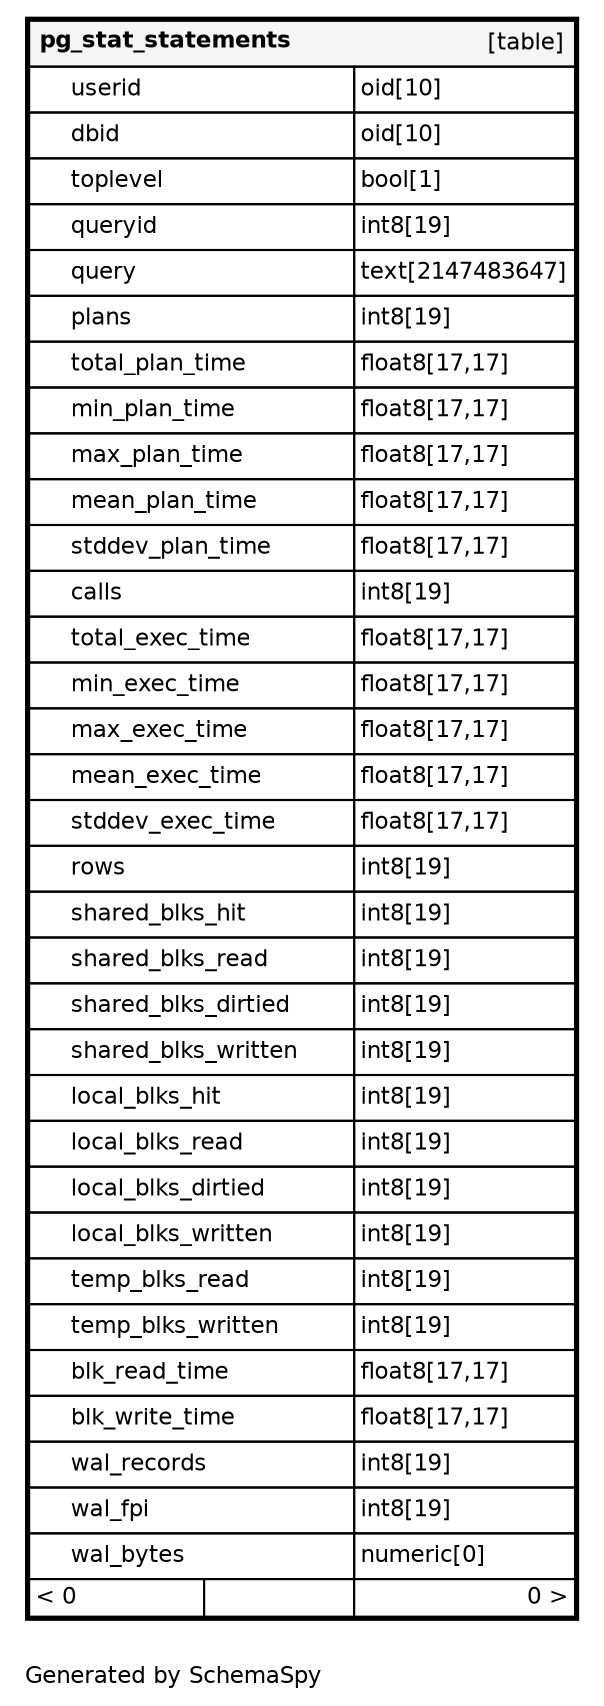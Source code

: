 digraph "oneDegreeRelationshipsDiagram" {
  graph [    rankdir="RL"    bgcolor="#ffffff"    label="\nGenerated by SchemaSpy"    labeljust="l"    nodesep="0.18"    ranksep="0.46"    fontname="Helvetica"    fontsize="11"    ration="compress"  ];  node [    fontname="Helvetica"    fontsize="11"    shape="plaintext"  ];  edge [    arrowsize="0.8"  ];
  "pg_stat_statements" [
   label=<
    <TABLE BORDER="2" CELLBORDER="1" CELLSPACING="0" BGCOLOR="#ffffff">
      <TR><TD COLSPAN="4"  BGCOLOR="#f5f5f5"><TABLE BORDER="0" CELLSPACING="0"><TR><TD ALIGN="LEFT" FIXEDSIZE="TRUE" WIDTH="132" HEIGHT="16"><B>pg_stat_statements</B></TD><TD ALIGN="RIGHT">[table]</TD></TR></TABLE></TD></TR>
      <TR><TD PORT="userid" COLSPAN="2" ALIGN="LEFT"><TABLE BORDER="0" CELLSPACING="0" ALIGN="LEFT"><TR ALIGN="LEFT"><TD ALIGN="LEFT" FIXEDSIZE="TRUE" WIDTH="15" HEIGHT="16"></TD><TD ALIGN="LEFT" FIXEDSIZE="TRUE" WIDTH="135" HEIGHT="16">userid</TD></TR></TABLE></TD><TD PORT="userid.type" ALIGN="LEFT">oid[10]</TD></TR>
      <TR><TD PORT="dbid" COLSPAN="2" ALIGN="LEFT"><TABLE BORDER="0" CELLSPACING="0" ALIGN="LEFT"><TR ALIGN="LEFT"><TD ALIGN="LEFT" FIXEDSIZE="TRUE" WIDTH="15" HEIGHT="16"></TD><TD ALIGN="LEFT" FIXEDSIZE="TRUE" WIDTH="135" HEIGHT="16">dbid</TD></TR></TABLE></TD><TD PORT="dbid.type" ALIGN="LEFT">oid[10]</TD></TR>
      <TR><TD PORT="toplevel" COLSPAN="2" ALIGN="LEFT"><TABLE BORDER="0" CELLSPACING="0" ALIGN="LEFT"><TR ALIGN="LEFT"><TD ALIGN="LEFT" FIXEDSIZE="TRUE" WIDTH="15" HEIGHT="16"></TD><TD ALIGN="LEFT" FIXEDSIZE="TRUE" WIDTH="135" HEIGHT="16">toplevel</TD></TR></TABLE></TD><TD PORT="toplevel.type" ALIGN="LEFT">bool[1]</TD></TR>
      <TR><TD PORT="queryid" COLSPAN="2" ALIGN="LEFT"><TABLE BORDER="0" CELLSPACING="0" ALIGN="LEFT"><TR ALIGN="LEFT"><TD ALIGN="LEFT" FIXEDSIZE="TRUE" WIDTH="15" HEIGHT="16"></TD><TD ALIGN="LEFT" FIXEDSIZE="TRUE" WIDTH="135" HEIGHT="16">queryid</TD></TR></TABLE></TD><TD PORT="queryid.type" ALIGN="LEFT">int8[19]</TD></TR>
      <TR><TD PORT="query" COLSPAN="2" ALIGN="LEFT"><TABLE BORDER="0" CELLSPACING="0" ALIGN="LEFT"><TR ALIGN="LEFT"><TD ALIGN="LEFT" FIXEDSIZE="TRUE" WIDTH="15" HEIGHT="16"></TD><TD ALIGN="LEFT" FIXEDSIZE="TRUE" WIDTH="135" HEIGHT="16">query</TD></TR></TABLE></TD><TD PORT="query.type" ALIGN="LEFT">text[2147483647]</TD></TR>
      <TR><TD PORT="plans" COLSPAN="2" ALIGN="LEFT"><TABLE BORDER="0" CELLSPACING="0" ALIGN="LEFT"><TR ALIGN="LEFT"><TD ALIGN="LEFT" FIXEDSIZE="TRUE" WIDTH="15" HEIGHT="16"></TD><TD ALIGN="LEFT" FIXEDSIZE="TRUE" WIDTH="135" HEIGHT="16">plans</TD></TR></TABLE></TD><TD PORT="plans.type" ALIGN="LEFT">int8[19]</TD></TR>
      <TR><TD PORT="total_plan_time" COLSPAN="2" ALIGN="LEFT"><TABLE BORDER="0" CELLSPACING="0" ALIGN="LEFT"><TR ALIGN="LEFT"><TD ALIGN="LEFT" FIXEDSIZE="TRUE" WIDTH="15" HEIGHT="16"></TD><TD ALIGN="LEFT" FIXEDSIZE="TRUE" WIDTH="135" HEIGHT="16">total_plan_time</TD></TR></TABLE></TD><TD PORT="total_plan_time.type" ALIGN="LEFT">float8[17,17]</TD></TR>
      <TR><TD PORT="min_plan_time" COLSPAN="2" ALIGN="LEFT"><TABLE BORDER="0" CELLSPACING="0" ALIGN="LEFT"><TR ALIGN="LEFT"><TD ALIGN="LEFT" FIXEDSIZE="TRUE" WIDTH="15" HEIGHT="16"></TD><TD ALIGN="LEFT" FIXEDSIZE="TRUE" WIDTH="135" HEIGHT="16">min_plan_time</TD></TR></TABLE></TD><TD PORT="min_plan_time.type" ALIGN="LEFT">float8[17,17]</TD></TR>
      <TR><TD PORT="max_plan_time" COLSPAN="2" ALIGN="LEFT"><TABLE BORDER="0" CELLSPACING="0" ALIGN="LEFT"><TR ALIGN="LEFT"><TD ALIGN="LEFT" FIXEDSIZE="TRUE" WIDTH="15" HEIGHT="16"></TD><TD ALIGN="LEFT" FIXEDSIZE="TRUE" WIDTH="135" HEIGHT="16">max_plan_time</TD></TR></TABLE></TD><TD PORT="max_plan_time.type" ALIGN="LEFT">float8[17,17]</TD></TR>
      <TR><TD PORT="mean_plan_time" COLSPAN="2" ALIGN="LEFT"><TABLE BORDER="0" CELLSPACING="0" ALIGN="LEFT"><TR ALIGN="LEFT"><TD ALIGN="LEFT" FIXEDSIZE="TRUE" WIDTH="15" HEIGHT="16"></TD><TD ALIGN="LEFT" FIXEDSIZE="TRUE" WIDTH="135" HEIGHT="16">mean_plan_time</TD></TR></TABLE></TD><TD PORT="mean_plan_time.type" ALIGN="LEFT">float8[17,17]</TD></TR>
      <TR><TD PORT="stddev_plan_time" COLSPAN="2" ALIGN="LEFT"><TABLE BORDER="0" CELLSPACING="0" ALIGN="LEFT"><TR ALIGN="LEFT"><TD ALIGN="LEFT" FIXEDSIZE="TRUE" WIDTH="15" HEIGHT="16"></TD><TD ALIGN="LEFT" FIXEDSIZE="TRUE" WIDTH="135" HEIGHT="16">stddev_plan_time</TD></TR></TABLE></TD><TD PORT="stddev_plan_time.type" ALIGN="LEFT">float8[17,17]</TD></TR>
      <TR><TD PORT="calls" COLSPAN="2" ALIGN="LEFT"><TABLE BORDER="0" CELLSPACING="0" ALIGN="LEFT"><TR ALIGN="LEFT"><TD ALIGN="LEFT" FIXEDSIZE="TRUE" WIDTH="15" HEIGHT="16"></TD><TD ALIGN="LEFT" FIXEDSIZE="TRUE" WIDTH="135" HEIGHT="16">calls</TD></TR></TABLE></TD><TD PORT="calls.type" ALIGN="LEFT">int8[19]</TD></TR>
      <TR><TD PORT="total_exec_time" COLSPAN="2" ALIGN="LEFT"><TABLE BORDER="0" CELLSPACING="0" ALIGN="LEFT"><TR ALIGN="LEFT"><TD ALIGN="LEFT" FIXEDSIZE="TRUE" WIDTH="15" HEIGHT="16"></TD><TD ALIGN="LEFT" FIXEDSIZE="TRUE" WIDTH="135" HEIGHT="16">total_exec_time</TD></TR></TABLE></TD><TD PORT="total_exec_time.type" ALIGN="LEFT">float8[17,17]</TD></TR>
      <TR><TD PORT="min_exec_time" COLSPAN="2" ALIGN="LEFT"><TABLE BORDER="0" CELLSPACING="0" ALIGN="LEFT"><TR ALIGN="LEFT"><TD ALIGN="LEFT" FIXEDSIZE="TRUE" WIDTH="15" HEIGHT="16"></TD><TD ALIGN="LEFT" FIXEDSIZE="TRUE" WIDTH="135" HEIGHT="16">min_exec_time</TD></TR></TABLE></TD><TD PORT="min_exec_time.type" ALIGN="LEFT">float8[17,17]</TD></TR>
      <TR><TD PORT="max_exec_time" COLSPAN="2" ALIGN="LEFT"><TABLE BORDER="0" CELLSPACING="0" ALIGN="LEFT"><TR ALIGN="LEFT"><TD ALIGN="LEFT" FIXEDSIZE="TRUE" WIDTH="15" HEIGHT="16"></TD><TD ALIGN="LEFT" FIXEDSIZE="TRUE" WIDTH="135" HEIGHT="16">max_exec_time</TD></TR></TABLE></TD><TD PORT="max_exec_time.type" ALIGN="LEFT">float8[17,17]</TD></TR>
      <TR><TD PORT="mean_exec_time" COLSPAN="2" ALIGN="LEFT"><TABLE BORDER="0" CELLSPACING="0" ALIGN="LEFT"><TR ALIGN="LEFT"><TD ALIGN="LEFT" FIXEDSIZE="TRUE" WIDTH="15" HEIGHT="16"></TD><TD ALIGN="LEFT" FIXEDSIZE="TRUE" WIDTH="135" HEIGHT="16">mean_exec_time</TD></TR></TABLE></TD><TD PORT="mean_exec_time.type" ALIGN="LEFT">float8[17,17]</TD></TR>
      <TR><TD PORT="stddev_exec_time" COLSPAN="2" ALIGN="LEFT"><TABLE BORDER="0" CELLSPACING="0" ALIGN="LEFT"><TR ALIGN="LEFT"><TD ALIGN="LEFT" FIXEDSIZE="TRUE" WIDTH="15" HEIGHT="16"></TD><TD ALIGN="LEFT" FIXEDSIZE="TRUE" WIDTH="135" HEIGHT="16">stddev_exec_time</TD></TR></TABLE></TD><TD PORT="stddev_exec_time.type" ALIGN="LEFT">float8[17,17]</TD></TR>
      <TR><TD PORT="rows" COLSPAN="2" ALIGN="LEFT"><TABLE BORDER="0" CELLSPACING="0" ALIGN="LEFT"><TR ALIGN="LEFT"><TD ALIGN="LEFT" FIXEDSIZE="TRUE" WIDTH="15" HEIGHT="16"></TD><TD ALIGN="LEFT" FIXEDSIZE="TRUE" WIDTH="135" HEIGHT="16">rows</TD></TR></TABLE></TD><TD PORT="rows.type" ALIGN="LEFT">int8[19]</TD></TR>
      <TR><TD PORT="shared_blks_hit" COLSPAN="2" ALIGN="LEFT"><TABLE BORDER="0" CELLSPACING="0" ALIGN="LEFT"><TR ALIGN="LEFT"><TD ALIGN="LEFT" FIXEDSIZE="TRUE" WIDTH="15" HEIGHT="16"></TD><TD ALIGN="LEFT" FIXEDSIZE="TRUE" WIDTH="135" HEIGHT="16">shared_blks_hit</TD></TR></TABLE></TD><TD PORT="shared_blks_hit.type" ALIGN="LEFT">int8[19]</TD></TR>
      <TR><TD PORT="shared_blks_read" COLSPAN="2" ALIGN="LEFT"><TABLE BORDER="0" CELLSPACING="0" ALIGN="LEFT"><TR ALIGN="LEFT"><TD ALIGN="LEFT" FIXEDSIZE="TRUE" WIDTH="15" HEIGHT="16"></TD><TD ALIGN="LEFT" FIXEDSIZE="TRUE" WIDTH="135" HEIGHT="16">shared_blks_read</TD></TR></TABLE></TD><TD PORT="shared_blks_read.type" ALIGN="LEFT">int8[19]</TD></TR>
      <TR><TD PORT="shared_blks_dirtied" COLSPAN="2" ALIGN="LEFT"><TABLE BORDER="0" CELLSPACING="0" ALIGN="LEFT"><TR ALIGN="LEFT"><TD ALIGN="LEFT" FIXEDSIZE="TRUE" WIDTH="15" HEIGHT="16"></TD><TD ALIGN="LEFT" FIXEDSIZE="TRUE" WIDTH="135" HEIGHT="16">shared_blks_dirtied</TD></TR></TABLE></TD><TD PORT="shared_blks_dirtied.type" ALIGN="LEFT">int8[19]</TD></TR>
      <TR><TD PORT="shared_blks_written" COLSPAN="2" ALIGN="LEFT"><TABLE BORDER="0" CELLSPACING="0" ALIGN="LEFT"><TR ALIGN="LEFT"><TD ALIGN="LEFT" FIXEDSIZE="TRUE" WIDTH="15" HEIGHT="16"></TD><TD ALIGN="LEFT" FIXEDSIZE="TRUE" WIDTH="135" HEIGHT="16">shared_blks_written</TD></TR></TABLE></TD><TD PORT="shared_blks_written.type" ALIGN="LEFT">int8[19]</TD></TR>
      <TR><TD PORT="local_blks_hit" COLSPAN="2" ALIGN="LEFT"><TABLE BORDER="0" CELLSPACING="0" ALIGN="LEFT"><TR ALIGN="LEFT"><TD ALIGN="LEFT" FIXEDSIZE="TRUE" WIDTH="15" HEIGHT="16"></TD><TD ALIGN="LEFT" FIXEDSIZE="TRUE" WIDTH="135" HEIGHT="16">local_blks_hit</TD></TR></TABLE></TD><TD PORT="local_blks_hit.type" ALIGN="LEFT">int8[19]</TD></TR>
      <TR><TD PORT="local_blks_read" COLSPAN="2" ALIGN="LEFT"><TABLE BORDER="0" CELLSPACING="0" ALIGN="LEFT"><TR ALIGN="LEFT"><TD ALIGN="LEFT" FIXEDSIZE="TRUE" WIDTH="15" HEIGHT="16"></TD><TD ALIGN="LEFT" FIXEDSIZE="TRUE" WIDTH="135" HEIGHT="16">local_blks_read</TD></TR></TABLE></TD><TD PORT="local_blks_read.type" ALIGN="LEFT">int8[19]</TD></TR>
      <TR><TD PORT="local_blks_dirtied" COLSPAN="2" ALIGN="LEFT"><TABLE BORDER="0" CELLSPACING="0" ALIGN="LEFT"><TR ALIGN="LEFT"><TD ALIGN="LEFT" FIXEDSIZE="TRUE" WIDTH="15" HEIGHT="16"></TD><TD ALIGN="LEFT" FIXEDSIZE="TRUE" WIDTH="135" HEIGHT="16">local_blks_dirtied</TD></TR></TABLE></TD><TD PORT="local_blks_dirtied.type" ALIGN="LEFT">int8[19]</TD></TR>
      <TR><TD PORT="local_blks_written" COLSPAN="2" ALIGN="LEFT"><TABLE BORDER="0" CELLSPACING="0" ALIGN="LEFT"><TR ALIGN="LEFT"><TD ALIGN="LEFT" FIXEDSIZE="TRUE" WIDTH="15" HEIGHT="16"></TD><TD ALIGN="LEFT" FIXEDSIZE="TRUE" WIDTH="135" HEIGHT="16">local_blks_written</TD></TR></TABLE></TD><TD PORT="local_blks_written.type" ALIGN="LEFT">int8[19]</TD></TR>
      <TR><TD PORT="temp_blks_read" COLSPAN="2" ALIGN="LEFT"><TABLE BORDER="0" CELLSPACING="0" ALIGN="LEFT"><TR ALIGN="LEFT"><TD ALIGN="LEFT" FIXEDSIZE="TRUE" WIDTH="15" HEIGHT="16"></TD><TD ALIGN="LEFT" FIXEDSIZE="TRUE" WIDTH="135" HEIGHT="16">temp_blks_read</TD></TR></TABLE></TD><TD PORT="temp_blks_read.type" ALIGN="LEFT">int8[19]</TD></TR>
      <TR><TD PORT="temp_blks_written" COLSPAN="2" ALIGN="LEFT"><TABLE BORDER="0" CELLSPACING="0" ALIGN="LEFT"><TR ALIGN="LEFT"><TD ALIGN="LEFT" FIXEDSIZE="TRUE" WIDTH="15" HEIGHT="16"></TD><TD ALIGN="LEFT" FIXEDSIZE="TRUE" WIDTH="135" HEIGHT="16">temp_blks_written</TD></TR></TABLE></TD><TD PORT="temp_blks_written.type" ALIGN="LEFT">int8[19]</TD></TR>
      <TR><TD PORT="blk_read_time" COLSPAN="2" ALIGN="LEFT"><TABLE BORDER="0" CELLSPACING="0" ALIGN="LEFT"><TR ALIGN="LEFT"><TD ALIGN="LEFT" FIXEDSIZE="TRUE" WIDTH="15" HEIGHT="16"></TD><TD ALIGN="LEFT" FIXEDSIZE="TRUE" WIDTH="135" HEIGHT="16">blk_read_time</TD></TR></TABLE></TD><TD PORT="blk_read_time.type" ALIGN="LEFT">float8[17,17]</TD></TR>
      <TR><TD PORT="blk_write_time" COLSPAN="2" ALIGN="LEFT"><TABLE BORDER="0" CELLSPACING="0" ALIGN="LEFT"><TR ALIGN="LEFT"><TD ALIGN="LEFT" FIXEDSIZE="TRUE" WIDTH="15" HEIGHT="16"></TD><TD ALIGN="LEFT" FIXEDSIZE="TRUE" WIDTH="135" HEIGHT="16">blk_write_time</TD></TR></TABLE></TD><TD PORT="blk_write_time.type" ALIGN="LEFT">float8[17,17]</TD></TR>
      <TR><TD PORT="wal_records" COLSPAN="2" ALIGN="LEFT"><TABLE BORDER="0" CELLSPACING="0" ALIGN="LEFT"><TR ALIGN="LEFT"><TD ALIGN="LEFT" FIXEDSIZE="TRUE" WIDTH="15" HEIGHT="16"></TD><TD ALIGN="LEFT" FIXEDSIZE="TRUE" WIDTH="135" HEIGHT="16">wal_records</TD></TR></TABLE></TD><TD PORT="wal_records.type" ALIGN="LEFT">int8[19]</TD></TR>
      <TR><TD PORT="wal_fpi" COLSPAN="2" ALIGN="LEFT"><TABLE BORDER="0" CELLSPACING="0" ALIGN="LEFT"><TR ALIGN="LEFT"><TD ALIGN="LEFT" FIXEDSIZE="TRUE" WIDTH="15" HEIGHT="16"></TD><TD ALIGN="LEFT" FIXEDSIZE="TRUE" WIDTH="135" HEIGHT="16">wal_fpi</TD></TR></TABLE></TD><TD PORT="wal_fpi.type" ALIGN="LEFT">int8[19]</TD></TR>
      <TR><TD PORT="wal_bytes" COLSPAN="2" ALIGN="LEFT"><TABLE BORDER="0" CELLSPACING="0" ALIGN="LEFT"><TR ALIGN="LEFT"><TD ALIGN="LEFT" FIXEDSIZE="TRUE" WIDTH="15" HEIGHT="16"></TD><TD ALIGN="LEFT" FIXEDSIZE="TRUE" WIDTH="135" HEIGHT="16">wal_bytes</TD></TR></TABLE></TD><TD PORT="wal_bytes.type" ALIGN="LEFT">numeric[0]</TD></TR>
      <TR><TD ALIGN="LEFT" BGCOLOR="#ffffff">&lt; 0</TD><TD ALIGN="RIGHT" BGCOLOR="#ffffff">  </TD><TD ALIGN="RIGHT" BGCOLOR="#ffffff">0 &gt;</TD></TR>
    </TABLE>>
    URL="pg_stat_statements.html"
    target="_top"
    tooltip="pg_stat_statements"
  ];
}
